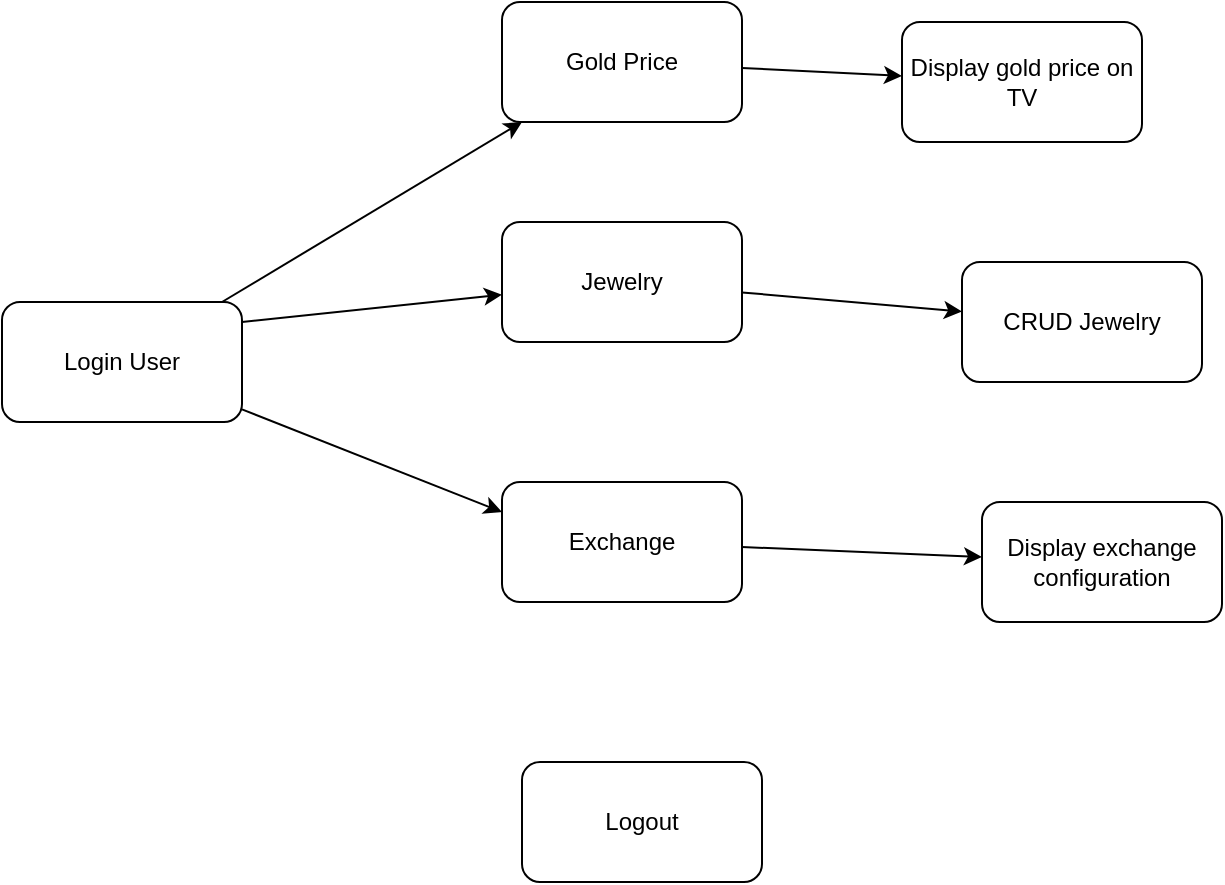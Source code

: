 <mxfile version="24.6.4" type="device">
  <diagram name="Page-1" id="VdIiSQ2oOhcz2YqPNh5m">
    <mxGraphModel dx="1106" dy="810" grid="1" gridSize="10" guides="1" tooltips="1" connect="1" arrows="1" fold="1" page="1" pageScale="1" pageWidth="850" pageHeight="1100" math="0" shadow="0">
      <root>
        <mxCell id="0" />
        <mxCell id="1" parent="0" />
        <mxCell id="TjFrVD_KIy2jejdK829S-1" value="Gold Price" style="rounded=1;whiteSpace=wrap;html=1;" parent="1" vertex="1">
          <mxGeometry x="280" y="170" width="120" height="60" as="geometry" />
        </mxCell>
        <mxCell id="TjFrVD_KIy2jejdK829S-2" value="Jewelry" style="rounded=1;whiteSpace=wrap;html=1;" parent="1" vertex="1">
          <mxGeometry x="280" y="280" width="120" height="60" as="geometry" />
        </mxCell>
        <mxCell id="TjFrVD_KIy2jejdK829S-3" value="Exchange" style="rounded=1;whiteSpace=wrap;html=1;" parent="1" vertex="1">
          <mxGeometry x="280" y="410" width="120" height="60" as="geometry" />
        </mxCell>
        <mxCell id="TjFrVD_KIy2jejdK829S-4" value="Logout" style="rounded=1;whiteSpace=wrap;html=1;" parent="1" vertex="1">
          <mxGeometry x="290" y="550" width="120" height="60" as="geometry" />
        </mxCell>
        <mxCell id="TjFrVD_KIy2jejdK829S-5" value="Display gold price on TV" style="rounded=1;whiteSpace=wrap;html=1;" parent="1" vertex="1">
          <mxGeometry x="480" y="180" width="120" height="60" as="geometry" />
        </mxCell>
        <mxCell id="TjFrVD_KIy2jejdK829S-6" value="" style="endArrow=classic;html=1;rounded=0;" parent="1" source="TjFrVD_KIy2jejdK829S-1" target="TjFrVD_KIy2jejdK829S-5" edge="1">
          <mxGeometry width="50" height="50" relative="1" as="geometry">
            <mxPoint x="400" y="440" as="sourcePoint" />
            <mxPoint x="450" y="390" as="targetPoint" />
          </mxGeometry>
        </mxCell>
        <mxCell id="TjFrVD_KIy2jejdK829S-7" value="CRUD Jewelry" style="rounded=1;whiteSpace=wrap;html=1;" parent="1" vertex="1">
          <mxGeometry x="510" y="300" width="120" height="60" as="geometry" />
        </mxCell>
        <mxCell id="TjFrVD_KIy2jejdK829S-8" value="" style="endArrow=classic;html=1;rounded=0;" parent="1" source="TjFrVD_KIy2jejdK829S-2" target="TjFrVD_KIy2jejdK829S-7" edge="1">
          <mxGeometry width="50" height="50" relative="1" as="geometry">
            <mxPoint x="400" y="440" as="sourcePoint" />
            <mxPoint x="450" y="390" as="targetPoint" />
          </mxGeometry>
        </mxCell>
        <mxCell id="TjFrVD_KIy2jejdK829S-9" value="Display exchange configuration" style="rounded=1;whiteSpace=wrap;html=1;" parent="1" vertex="1">
          <mxGeometry x="520" y="420" width="120" height="60" as="geometry" />
        </mxCell>
        <mxCell id="TjFrVD_KIy2jejdK829S-10" value="" style="endArrow=classic;html=1;rounded=0;" parent="1" source="TjFrVD_KIy2jejdK829S-3" target="TjFrVD_KIy2jejdK829S-9" edge="1">
          <mxGeometry width="50" height="50" relative="1" as="geometry">
            <mxPoint x="400" y="440" as="sourcePoint" />
            <mxPoint x="450" y="390" as="targetPoint" />
          </mxGeometry>
        </mxCell>
        <mxCell id="fGNuhzadqeU81za1h9j5-3" value="Login User" style="rounded=1;whiteSpace=wrap;html=1;" vertex="1" parent="1">
          <mxGeometry x="30" y="320" width="120" height="60" as="geometry" />
        </mxCell>
        <mxCell id="fGNuhzadqeU81za1h9j5-4" value="" style="endArrow=classic;html=1;rounded=0;" edge="1" parent="1" source="fGNuhzadqeU81za1h9j5-3" target="TjFrVD_KIy2jejdK829S-1">
          <mxGeometry width="50" height="50" relative="1" as="geometry">
            <mxPoint x="400" y="420" as="sourcePoint" />
            <mxPoint x="450" y="370" as="targetPoint" />
          </mxGeometry>
        </mxCell>
        <mxCell id="fGNuhzadqeU81za1h9j5-5" value="" style="endArrow=classic;html=1;rounded=0;" edge="1" parent="1" target="TjFrVD_KIy2jejdK829S-2">
          <mxGeometry width="50" height="50" relative="1" as="geometry">
            <mxPoint x="150" y="330" as="sourcePoint" />
            <mxPoint x="300" y="240" as="targetPoint" />
          </mxGeometry>
        </mxCell>
        <mxCell id="fGNuhzadqeU81za1h9j5-6" value="" style="endArrow=classic;html=1;rounded=0;entryX=0;entryY=0.25;entryDx=0;entryDy=0;" edge="1" parent="1" source="fGNuhzadqeU81za1h9j5-3" target="TjFrVD_KIy2jejdK829S-3">
          <mxGeometry width="50" height="50" relative="1" as="geometry">
            <mxPoint x="160" y="340" as="sourcePoint" />
            <mxPoint x="310" y="250" as="targetPoint" />
          </mxGeometry>
        </mxCell>
      </root>
    </mxGraphModel>
  </diagram>
</mxfile>
